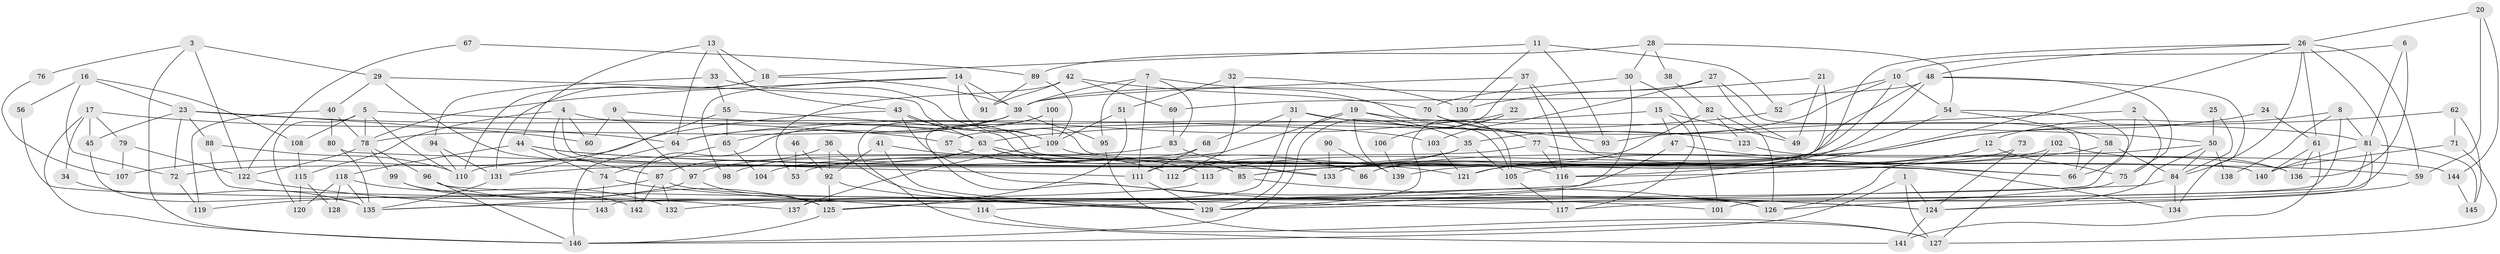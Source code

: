 // coarse degree distribution, {3: 0.23404255319148937, 6: 0.11702127659574468, 4: 0.19148936170212766, 5: 0.14893617021276595, 8: 0.07446808510638298, 7: 0.06382978723404255, 11: 0.010638297872340425, 2: 0.07446808510638298, 9: 0.05319148936170213, 10: 0.031914893617021274}
// Generated by graph-tools (version 1.1) at 2025/41/03/06/25 10:41:53]
// undirected, 146 vertices, 292 edges
graph export_dot {
graph [start="1"]
  node [color=gray90,style=filled];
  1;
  2;
  3;
  4;
  5;
  6;
  7;
  8;
  9;
  10;
  11;
  12;
  13;
  14;
  15;
  16;
  17;
  18;
  19;
  20;
  21;
  22;
  23;
  24;
  25;
  26;
  27;
  28;
  29;
  30;
  31;
  32;
  33;
  34;
  35;
  36;
  37;
  38;
  39;
  40;
  41;
  42;
  43;
  44;
  45;
  46;
  47;
  48;
  49;
  50;
  51;
  52;
  53;
  54;
  55;
  56;
  57;
  58;
  59;
  60;
  61;
  62;
  63;
  64;
  65;
  66;
  67;
  68;
  69;
  70;
  71;
  72;
  73;
  74;
  75;
  76;
  77;
  78;
  79;
  80;
  81;
  82;
  83;
  84;
  85;
  86;
  87;
  88;
  89;
  90;
  91;
  92;
  93;
  94;
  95;
  96;
  97;
  98;
  99;
  100;
  101;
  102;
  103;
  104;
  105;
  106;
  107;
  108;
  109;
  110;
  111;
  112;
  113;
  114;
  115;
  116;
  117;
  118;
  119;
  120;
  121;
  122;
  123;
  124;
  125;
  126;
  127;
  128;
  129;
  130;
  131;
  132;
  133;
  134;
  135;
  136;
  137;
  138;
  139;
  140;
  141;
  142;
  143;
  144;
  145;
  146;
  1 -- 146;
  1 -- 124;
  1 -- 127;
  2 -- 75;
  2 -- 66;
  2 -- 93;
  3 -- 146;
  3 -- 29;
  3 -- 76;
  3 -- 122;
  4 -- 85;
  4 -- 63;
  4 -- 60;
  4 -- 87;
  4 -- 115;
  5 -- 108;
  5 -- 110;
  5 -- 78;
  5 -- 103;
  5 -- 120;
  6 -- 136;
  6 -- 10;
  6 -- 81;
  7 -- 39;
  7 -- 105;
  7 -- 83;
  7 -- 95;
  7 -- 111;
  8 -- 81;
  8 -- 143;
  8 -- 12;
  8 -- 138;
  9 -- 93;
  9 -- 60;
  9 -- 97;
  10 -- 133;
  10 -- 54;
  10 -- 35;
  10 -- 52;
  11 -- 18;
  11 -- 52;
  11 -- 93;
  11 -- 130;
  12 -- 75;
  12 -- 85;
  12 -- 139;
  13 -- 64;
  13 -- 44;
  13 -- 18;
  13 -- 43;
  14 -- 39;
  14 -- 78;
  14 -- 91;
  14 -- 98;
  14 -- 140;
  15 -- 117;
  15 -- 47;
  15 -- 49;
  15 -- 57;
  16 -- 72;
  16 -- 23;
  16 -- 56;
  16 -- 108;
  17 -- 45;
  17 -- 64;
  17 -- 34;
  17 -- 79;
  17 -- 146;
  18 -- 39;
  18 -- 110;
  18 -- 131;
  19 -- 129;
  19 -- 81;
  19 -- 35;
  19 -- 104;
  19 -- 139;
  20 -- 26;
  20 -- 59;
  20 -- 144;
  21 -- 49;
  21 -- 116;
  21 -- 130;
  22 -- 129;
  22 -- 64;
  22 -- 106;
  23 -- 88;
  23 -- 57;
  23 -- 45;
  23 -- 60;
  23 -- 72;
  24 -- 61;
  24 -- 86;
  25 -- 50;
  25 -- 84;
  26 -- 84;
  26 -- 129;
  26 -- 48;
  26 -- 59;
  26 -- 61;
  26 -- 86;
  26 -- 117;
  27 -- 103;
  27 -- 39;
  27 -- 49;
  27 -- 66;
  28 -- 89;
  28 -- 54;
  28 -- 30;
  28 -- 38;
  29 -- 40;
  29 -- 109;
  29 -- 133;
  30 -- 101;
  30 -- 70;
  30 -- 114;
  31 -- 105;
  31 -- 50;
  31 -- 68;
  31 -- 137;
  32 -- 130;
  32 -- 112;
  32 -- 51;
  33 -- 55;
  33 -- 94;
  33 -- 109;
  34 -- 135;
  35 -- 53;
  35 -- 105;
  35 -- 112;
  36 -- 87;
  36 -- 129;
  36 -- 92;
  37 -- 146;
  37 -- 39;
  37 -- 116;
  37 -- 134;
  38 -- 82;
  39 -- 141;
  39 -- 78;
  39 -- 64;
  39 -- 65;
  39 -- 95;
  40 -- 80;
  40 -- 78;
  40 -- 119;
  41 -- 129;
  41 -- 92;
  41 -- 112;
  42 -- 69;
  42 -- 70;
  42 -- 53;
  42 -- 91;
  43 -- 63;
  43 -- 107;
  43 -- 124;
  43 -- 140;
  44 -- 118;
  44 -- 66;
  44 -- 59;
  44 -- 74;
  45 -- 135;
  46 -- 53;
  46 -- 92;
  47 -- 125;
  47 -- 66;
  48 -- 134;
  48 -- 69;
  48 -- 75;
  48 -- 111;
  48 -- 133;
  50 -- 126;
  50 -- 124;
  50 -- 84;
  50 -- 138;
  51 -- 125;
  51 -- 109;
  52 -- 63;
  54 -- 113;
  54 -- 58;
  54 -- 132;
  55 -- 131;
  55 -- 65;
  55 -- 86;
  56 -- 129;
  57 -- 85;
  57 -- 113;
  58 -- 121;
  58 -- 84;
  58 -- 66;
  59 -- 124;
  61 -- 140;
  61 -- 136;
  61 -- 141;
  62 -- 71;
  62 -- 85;
  62 -- 145;
  63 -- 86;
  63 -- 85;
  63 -- 98;
  63 -- 121;
  63 -- 131;
  64 -- 146;
  65 -- 74;
  65 -- 104;
  67 -- 89;
  67 -- 122;
  68 -- 111;
  68 -- 72;
  69 -- 83;
  70 -- 77;
  70 -- 123;
  71 -- 140;
  71 -- 127;
  72 -- 119;
  73 -- 116;
  73 -- 124;
  74 -- 114;
  74 -- 143;
  75 -- 126;
  76 -- 107;
  77 -- 144;
  77 -- 116;
  77 -- 110;
  78 -- 96;
  78 -- 99;
  78 -- 122;
  79 -- 122;
  79 -- 107;
  80 -- 111;
  80 -- 135;
  81 -- 140;
  81 -- 101;
  81 -- 129;
  81 -- 145;
  82 -- 123;
  82 -- 126;
  82 -- 121;
  83 -- 133;
  83 -- 97;
  84 -- 129;
  84 -- 134;
  85 -- 124;
  87 -- 119;
  87 -- 126;
  87 -- 132;
  87 -- 142;
  88 -- 110;
  88 -- 117;
  89 -- 109;
  89 -- 91;
  90 -- 133;
  90 -- 139;
  92 -- 129;
  92 -- 125;
  94 -- 131;
  94 -- 110;
  95 -- 127;
  96 -- 146;
  96 -- 125;
  96 -- 101;
  97 -- 125;
  97 -- 135;
  99 -- 137;
  99 -- 142;
  100 -- 109;
  100 -- 142;
  100 -- 126;
  102 -- 105;
  102 -- 127;
  102 -- 136;
  103 -- 121;
  105 -- 117;
  106 -- 139;
  108 -- 115;
  109 -- 116;
  109 -- 137;
  111 -- 129;
  113 -- 135;
  114 -- 127;
  115 -- 120;
  115 -- 128;
  116 -- 117;
  118 -- 135;
  118 -- 132;
  118 -- 120;
  118 -- 128;
  122 -- 143;
  123 -- 136;
  124 -- 141;
  125 -- 146;
  131 -- 135;
  144 -- 145;
}
